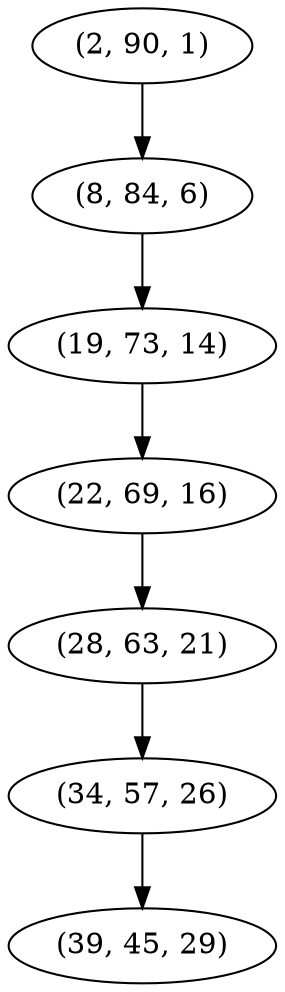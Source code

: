 digraph tree {
    "(2, 90, 1)";
    "(8, 84, 6)";
    "(19, 73, 14)";
    "(22, 69, 16)";
    "(28, 63, 21)";
    "(34, 57, 26)";
    "(39, 45, 29)";
    "(2, 90, 1)" -> "(8, 84, 6)";
    "(8, 84, 6)" -> "(19, 73, 14)";
    "(19, 73, 14)" -> "(22, 69, 16)";
    "(22, 69, 16)" -> "(28, 63, 21)";
    "(28, 63, 21)" -> "(34, 57, 26)";
    "(34, 57, 26)" -> "(39, 45, 29)";
}
